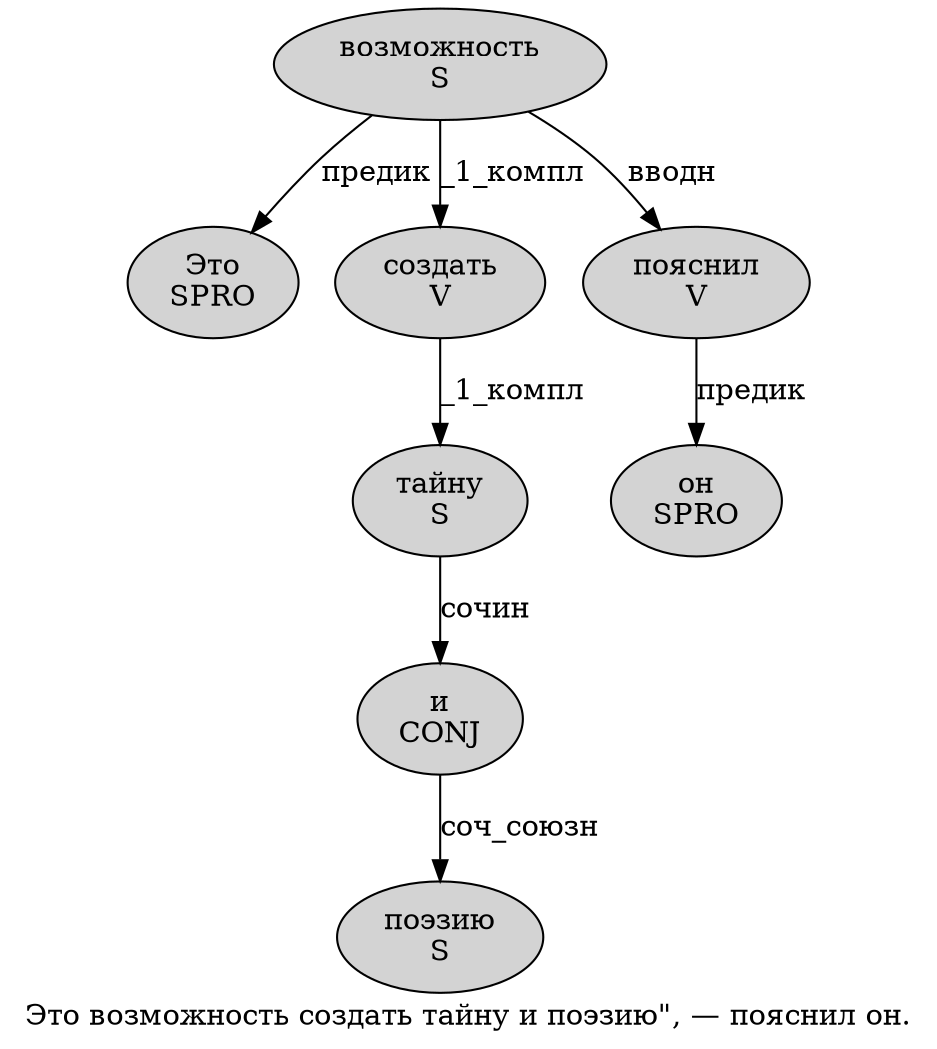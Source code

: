 digraph SENTENCE_937 {
	graph [label="Это возможность создать тайну и поэзию\", — пояснил он."]
	node [style=filled]
		0 [label="Это
SPRO" color="" fillcolor=lightgray penwidth=1 shape=ellipse]
		1 [label="возможность
S" color="" fillcolor=lightgray penwidth=1 shape=ellipse]
		2 [label="создать
V" color="" fillcolor=lightgray penwidth=1 shape=ellipse]
		3 [label="тайну
S" color="" fillcolor=lightgray penwidth=1 shape=ellipse]
		4 [label="и
CONJ" color="" fillcolor=lightgray penwidth=1 shape=ellipse]
		5 [label="поэзию
S" color="" fillcolor=lightgray penwidth=1 shape=ellipse]
		9 [label="пояснил
V" color="" fillcolor=lightgray penwidth=1 shape=ellipse]
		10 [label="он
SPRO" color="" fillcolor=lightgray penwidth=1 shape=ellipse]
			2 -> 3 [label="_1_компл"]
			3 -> 4 [label="сочин"]
			1 -> 0 [label="предик"]
			1 -> 2 [label="_1_компл"]
			1 -> 9 [label="вводн"]
			4 -> 5 [label="соч_союзн"]
			9 -> 10 [label="предик"]
}